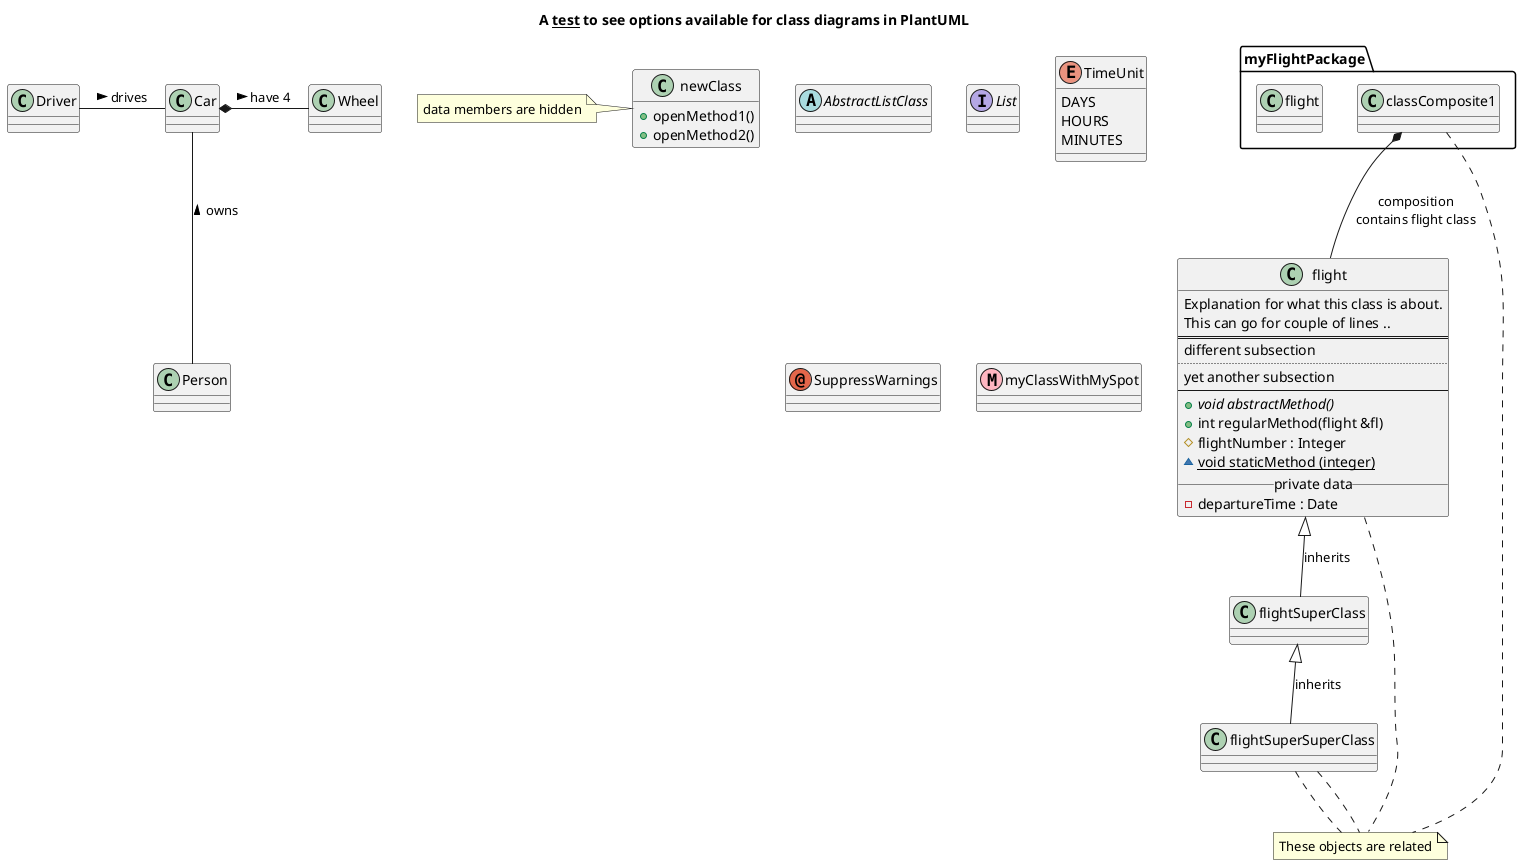 @startuml
title A __test__ to see options available for **class diagrams** in PlantUML

class flightSuperClass
class flightSuperSuperClass

'Create package class
package "myFlightPackage" {
    class classComposite1
    class flight
}

'Do the following to add functions
'characters in front show the following
'- private
'# protected
'~ package private
'+ public
class flight {
    Explanation for what this class is about.
    This can go for couple of lines ..
    ==
    different subsection
    ..
    yet another subsection
    --
    + {abstract} void abstractMethod()
    + int regularMethod(flight &fl)
    # flightNumber : Integer
    ~ {static} void staticMethod (integer)
    __ private data __
    - departureTime : Date
}

note "These objects are related" as N1
flight .. N1
flightSuperSuperClass .. N1
flightSuperSuperClass .. N1
classComposite1 .. N1

'The process to show inheritance
flight <|-- flightSuperClass : inherits

'flightSuperSuperClass inherits from flightSuperClass
flightSuperClass <|-- flightSuperSuperClass : inherits

classComposite1 *-- flight : composition\ncontains flight class 

class Car
Driver - Car : drives >
Car *- Wheel : have 4 >
Car -- Person : < owns

'abstract class representation
abstract class AbstractListClass

'interface class representation
interface List

'enum representation
enum TimeUnit {
    DAYS
    HOURS
    MINUTES
}

'annotation representation
annotation SuppressWarnings

class newClass {
    - hiddenMember1 : Integer
    - hiddenMember2 : String
    + openMethod1()
    + openMethod2()
}

'hide data members for the above class from being displayed
'can also be used to hide entire classes
hide newClass fields

note left of newClass: data members are hidden

'define your own spot for the class
class myClassWithMySpot << (M,LightPink) >>


@enduml
